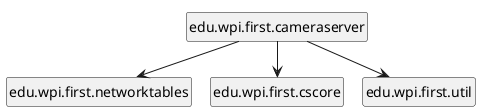 @startuml
    !pragma layout smetana
    skinparam backgroundcolor transparent
    set namespaceSeparator none
    hide circle
    hide empty fields
    hide empty methods
    edu.wpi.first.cameraserver --> edu.wpi.first.networktables
    edu.wpi.first.cameraserver --> edu.wpi.first.cscore
    edu.wpi.first.cameraserver --> edu.wpi.first.util
    class "edu.wpi.first.cameraserver" [[edu/wpi/first/cameraserver/package-summary.html]] {}
@enduml
